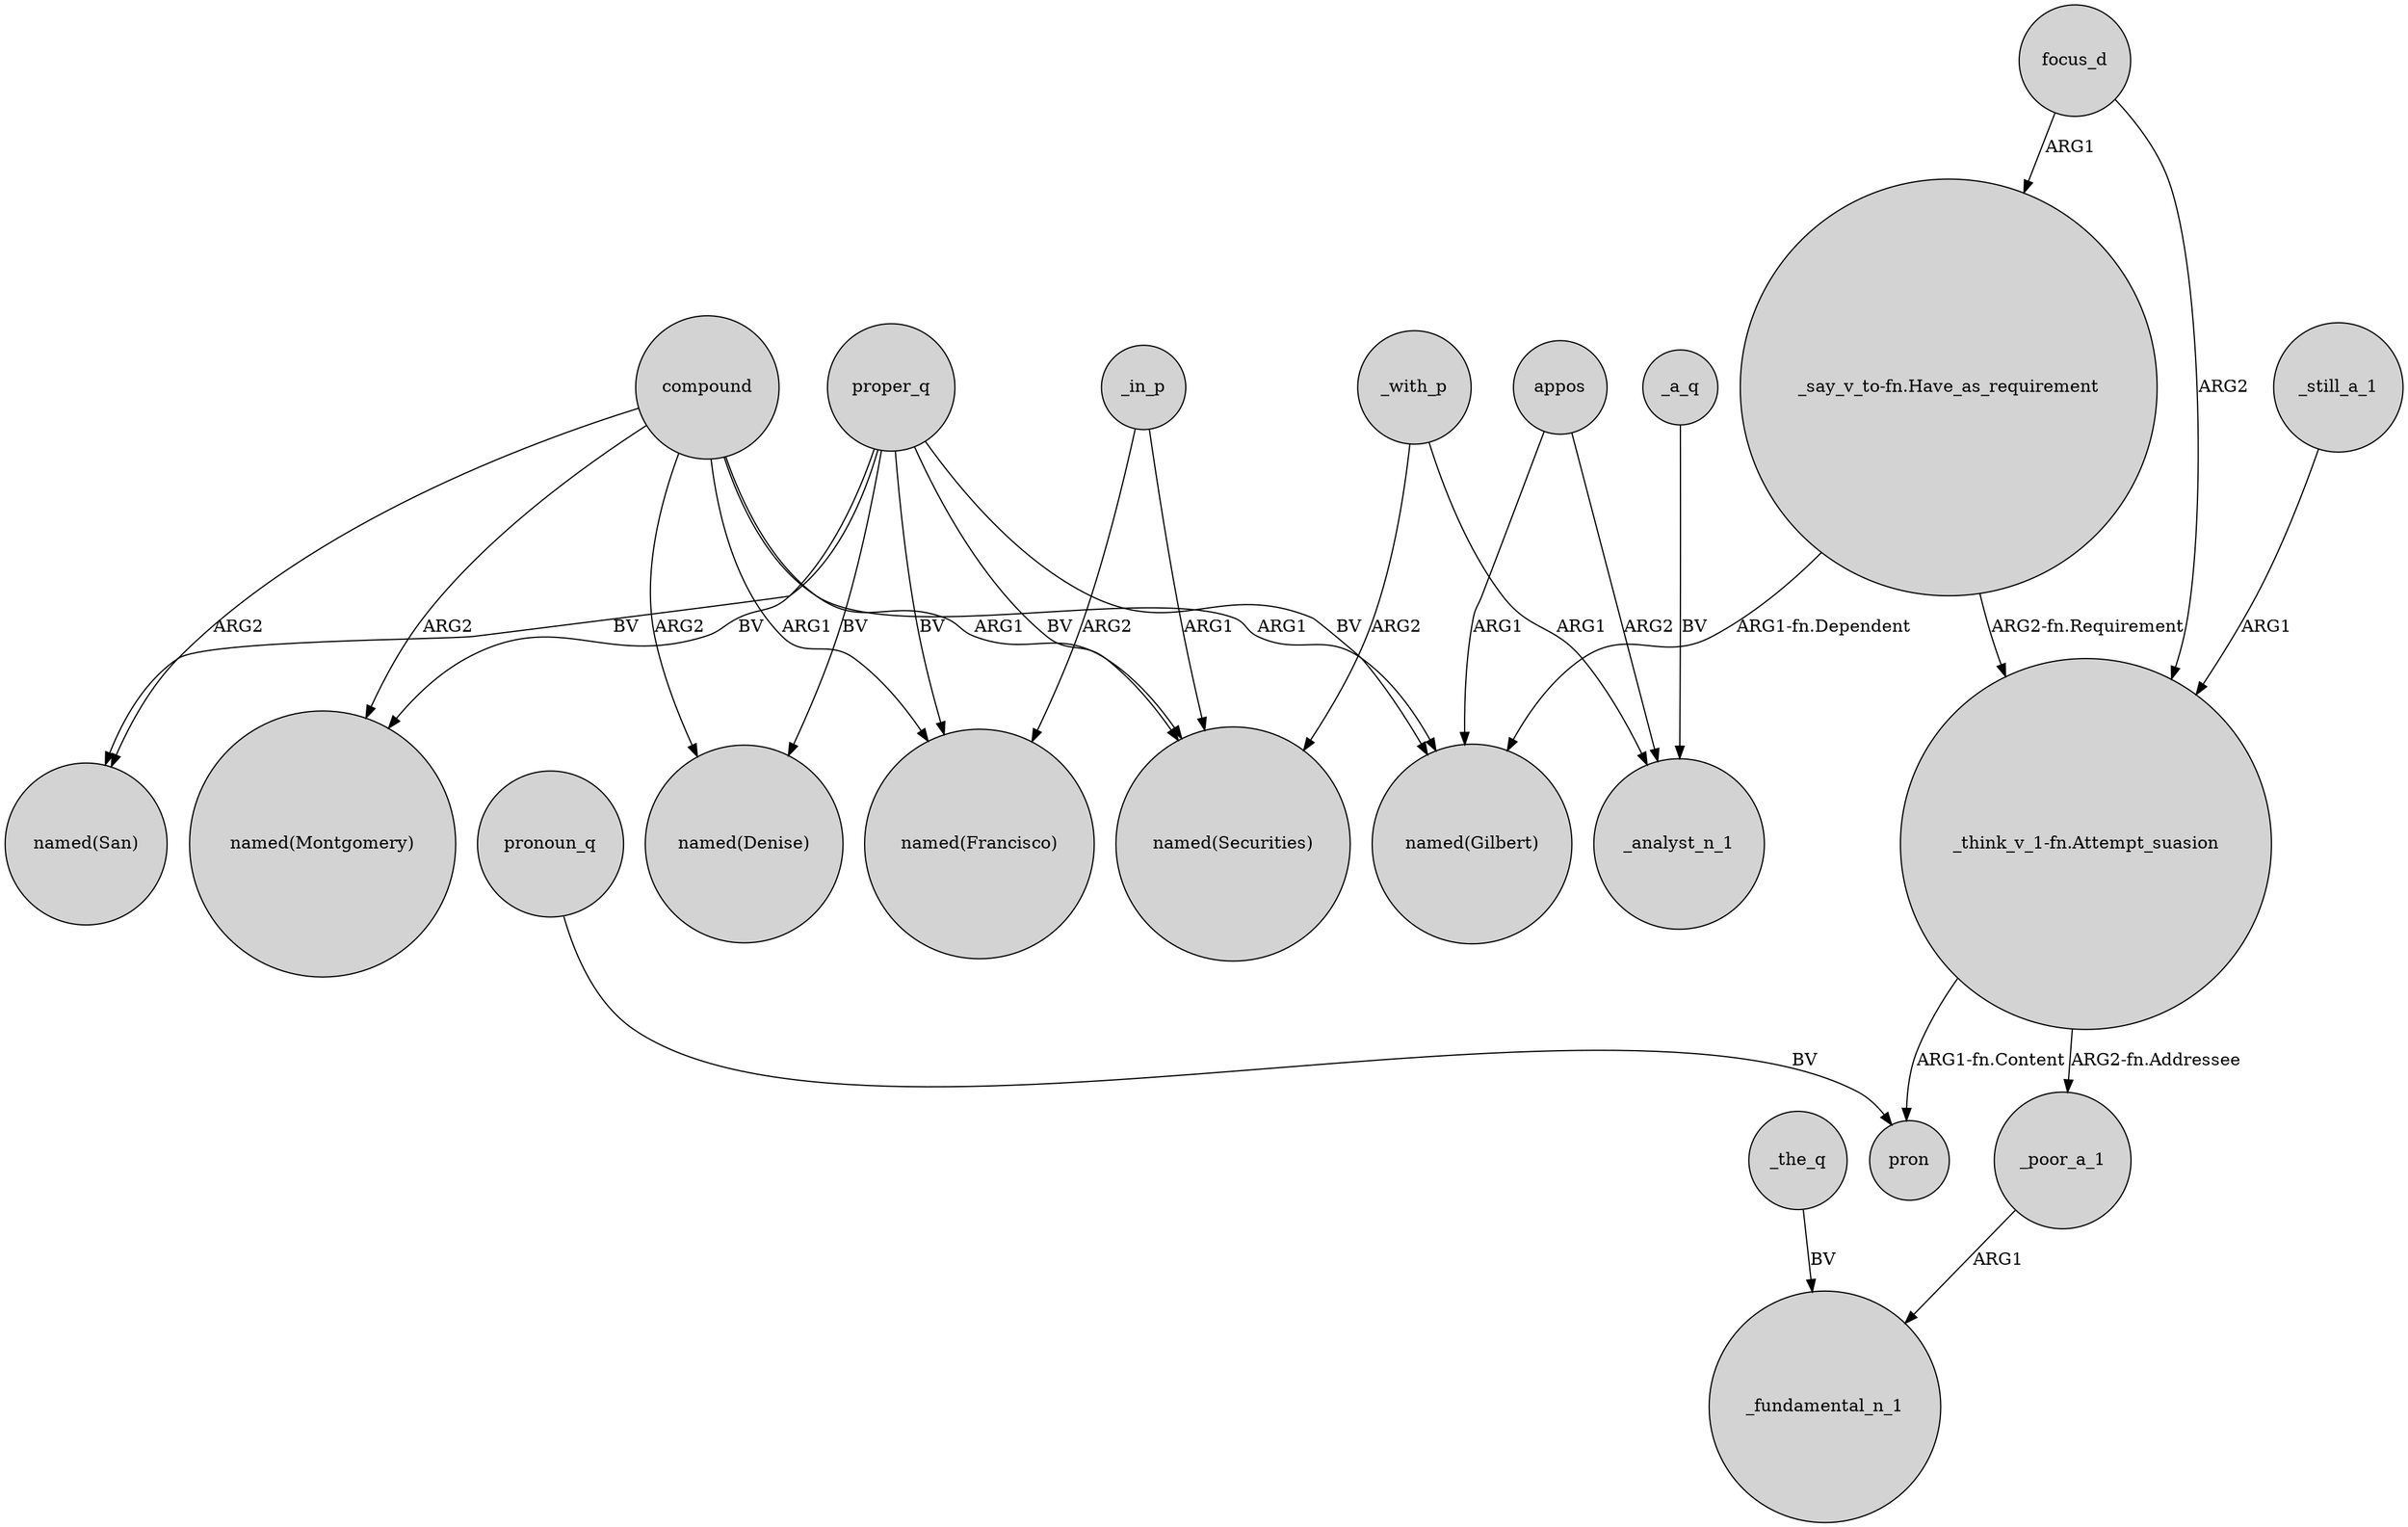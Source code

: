digraph {
	node [shape=circle style=filled]
	_with_p -> "named(Securities)" [label=ARG2]
	"_say_v_to-fn.Have_as_requirement" -> "named(Gilbert)" [label="ARG1-fn.Dependent"]
	proper_q -> "named(Securities)" [label=BV]
	focus_d -> "_think_v_1-fn.Attempt_suasion" [label=ARG2]
	_still_a_1 -> "_think_v_1-fn.Attempt_suasion" [label=ARG1]
	focus_d -> "_say_v_to-fn.Have_as_requirement" [label=ARG1]
	"_think_v_1-fn.Attempt_suasion" -> _poor_a_1 [label="ARG2-fn.Addressee"]
	_in_p -> "named(Francisco)" [label=ARG2]
	_with_p -> _analyst_n_1 [label=ARG1]
	compound -> "named(Montgomery)" [label=ARG2]
	appos -> "named(Gilbert)" [label=ARG1]
	_a_q -> _analyst_n_1 [label=BV]
	pronoun_q -> pron [label=BV]
	proper_q -> "named(Denise)" [label=BV]
	"_think_v_1-fn.Attempt_suasion" -> pron [label="ARG1-fn.Content"]
	appos -> _analyst_n_1 [label=ARG2]
	_poor_a_1 -> _fundamental_n_1 [label=ARG1]
	compound -> "named(Francisco)" [label=ARG1]
	"_say_v_to-fn.Have_as_requirement" -> "_think_v_1-fn.Attempt_suasion" [label="ARG2-fn.Requirement"]
	proper_q -> "named(Gilbert)" [label=BV]
	compound -> "named(Denise)" [label=ARG2]
	compound -> "named(San)" [label=ARG2]
	proper_q -> "named(Montgomery)" [label=BV]
	proper_q -> "named(San)" [label=BV]
	_in_p -> "named(Securities)" [label=ARG1]
	proper_q -> "named(Francisco)" [label=BV]
	_the_q -> _fundamental_n_1 [label=BV]
	compound -> "named(Gilbert)" [label=ARG1]
	compound -> "named(Securities)" [label=ARG1]
}
